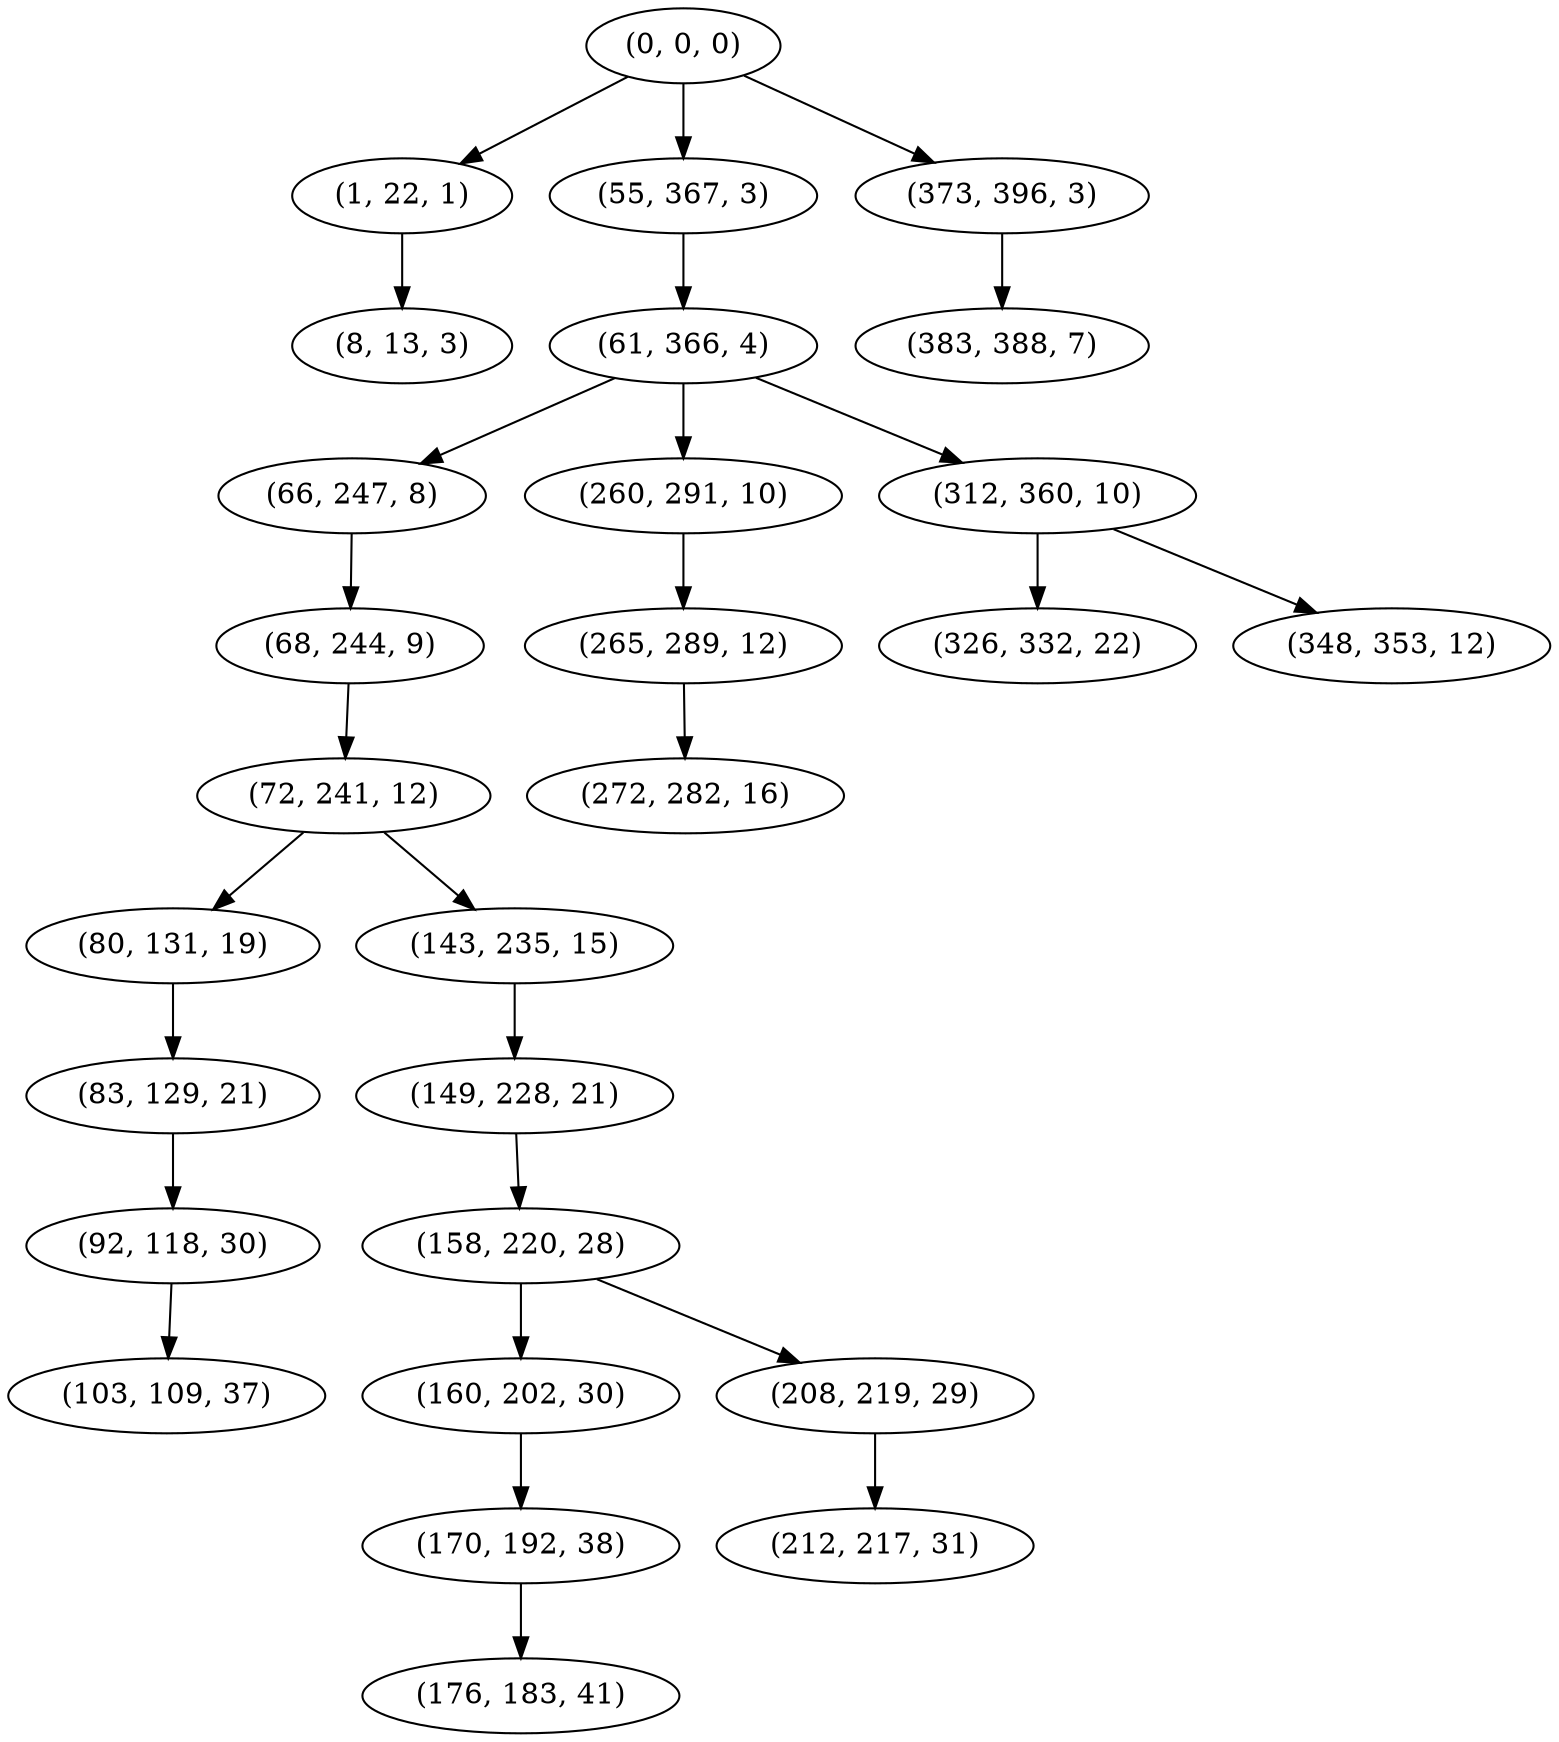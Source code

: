 digraph tree {
    "(0, 0, 0)";
    "(1, 22, 1)";
    "(8, 13, 3)";
    "(55, 367, 3)";
    "(61, 366, 4)";
    "(66, 247, 8)";
    "(68, 244, 9)";
    "(72, 241, 12)";
    "(80, 131, 19)";
    "(83, 129, 21)";
    "(92, 118, 30)";
    "(103, 109, 37)";
    "(143, 235, 15)";
    "(149, 228, 21)";
    "(158, 220, 28)";
    "(160, 202, 30)";
    "(170, 192, 38)";
    "(176, 183, 41)";
    "(208, 219, 29)";
    "(212, 217, 31)";
    "(260, 291, 10)";
    "(265, 289, 12)";
    "(272, 282, 16)";
    "(312, 360, 10)";
    "(326, 332, 22)";
    "(348, 353, 12)";
    "(373, 396, 3)";
    "(383, 388, 7)";
    "(0, 0, 0)" -> "(1, 22, 1)";
    "(0, 0, 0)" -> "(55, 367, 3)";
    "(0, 0, 0)" -> "(373, 396, 3)";
    "(1, 22, 1)" -> "(8, 13, 3)";
    "(55, 367, 3)" -> "(61, 366, 4)";
    "(61, 366, 4)" -> "(66, 247, 8)";
    "(61, 366, 4)" -> "(260, 291, 10)";
    "(61, 366, 4)" -> "(312, 360, 10)";
    "(66, 247, 8)" -> "(68, 244, 9)";
    "(68, 244, 9)" -> "(72, 241, 12)";
    "(72, 241, 12)" -> "(80, 131, 19)";
    "(72, 241, 12)" -> "(143, 235, 15)";
    "(80, 131, 19)" -> "(83, 129, 21)";
    "(83, 129, 21)" -> "(92, 118, 30)";
    "(92, 118, 30)" -> "(103, 109, 37)";
    "(143, 235, 15)" -> "(149, 228, 21)";
    "(149, 228, 21)" -> "(158, 220, 28)";
    "(158, 220, 28)" -> "(160, 202, 30)";
    "(158, 220, 28)" -> "(208, 219, 29)";
    "(160, 202, 30)" -> "(170, 192, 38)";
    "(170, 192, 38)" -> "(176, 183, 41)";
    "(208, 219, 29)" -> "(212, 217, 31)";
    "(260, 291, 10)" -> "(265, 289, 12)";
    "(265, 289, 12)" -> "(272, 282, 16)";
    "(312, 360, 10)" -> "(326, 332, 22)";
    "(312, 360, 10)" -> "(348, 353, 12)";
    "(373, 396, 3)" -> "(383, 388, 7)";
}
